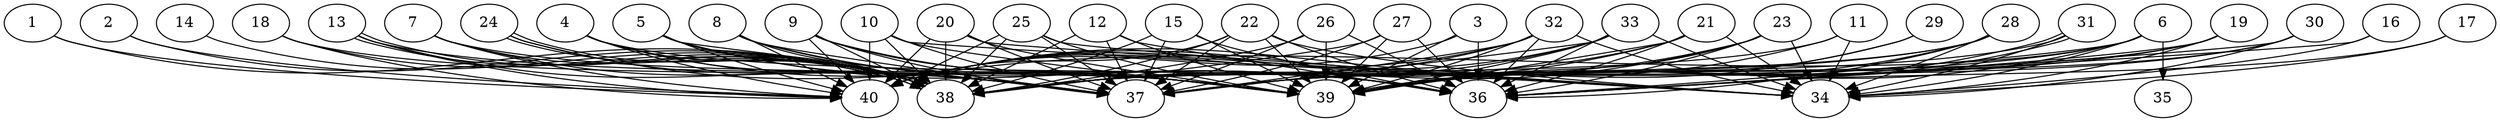 // DAG automatically generated by daggen at Thu Oct  3 14:06:50 2019
// ./daggen --dot -n 40 --ccr 0.3 --fat 0.9 --regular 0.5 --density 0.9 --mindata 5242880 --maxdata 52428800 
digraph G {
  1 [size="25842347", alpha="0.09", expect_size="7752704"] 
  1 -> 38 [size ="7752704"]
  1 -> 40 [size ="7752704"]
  2 [size="36061867", alpha="0.20", expect_size="10818560"] 
  2 -> 38 [size ="10818560"]
  2 -> 40 [size ="10818560"]
  3 [size="171472213", alpha="0.12", expect_size="51441664"] 
  3 -> 36 [size ="51441664"]
  3 -> 39 [size ="51441664"]
  3 -> 40 [size ="51441664"]
  4 [size="109028693", alpha="0.05", expect_size="32708608"] 
  4 -> 36 [size ="32708608"]
  4 -> 37 [size ="32708608"]
  4 -> 38 [size ="32708608"]
  4 -> 39 [size ="32708608"]
  4 -> 40 [size ="32708608"]
  5 [size="168649387", alpha="0.11", expect_size="50594816"] 
  5 -> 36 [size ="50594816"]
  5 -> 37 [size ="50594816"]
  5 -> 38 [size ="50594816"]
  5 -> 39 [size ="50594816"]
  5 -> 40 [size ="50594816"]
  6 [size="29532160", alpha="0.11", expect_size="8859648"] 
  6 -> 34 [size ="8859648"]
  6 -> 35 [size ="8859648"]
  6 -> 36 [size ="8859648"]
  6 -> 38 [size ="8859648"]
  6 -> 39 [size ="8859648"]
  6 -> 40 [size ="8859648"]
  7 [size="125566293", alpha="0.13", expect_size="37669888"] 
  7 -> 36 [size ="37669888"]
  7 -> 37 [size ="37669888"]
  7 -> 38 [size ="37669888"]
  7 -> 40 [size ="37669888"]
  8 [size="50182827", alpha="0.11", expect_size="15054848"] 
  8 -> 36 [size ="15054848"]
  8 -> 37 [size ="15054848"]
  8 -> 38 [size ="15054848"]
  8 -> 39 [size ="15054848"]
  8 -> 40 [size ="15054848"]
  9 [size="121883307", alpha="0.13", expect_size="36564992"] 
  9 -> 36 [size ="36564992"]
  9 -> 37 [size ="36564992"]
  9 -> 38 [size ="36564992"]
  9 -> 39 [size ="36564992"]
  9 -> 40 [size ="36564992"]
  10 [size="31211520", alpha="0.07", expect_size="9363456"] 
  10 -> 34 [size ="9363456"]
  10 -> 37 [size ="9363456"]
  10 -> 38 [size ="9363456"]
  10 -> 39 [size ="9363456"]
  10 -> 40 [size ="9363456"]
  11 [size="147391147", alpha="0.09", expect_size="44217344"] 
  11 -> 34 [size ="44217344"]
  11 -> 37 [size ="44217344"]
  11 -> 38 [size ="44217344"]
  12 [size="64675840", alpha="0.10", expect_size="19402752"] 
  12 -> 36 [size ="19402752"]
  12 -> 37 [size ="19402752"]
  12 -> 38 [size ="19402752"]
  12 -> 39 [size ="19402752"]
  13 [size="61385387", alpha="0.18", expect_size="18415616"] 
  13 -> 37 [size ="18415616"]
  13 -> 38 [size ="18415616"]
  13 -> 38 [size ="18415616"]
  13 -> 39 [size ="18415616"]
  13 -> 40 [size ="18415616"]
  14 [size="154449920", alpha="0.14", expect_size="46334976"] 
  14 -> 38 [size ="46334976"]
  15 [size="38509227", alpha="0.04", expect_size="11552768"] 
  15 -> 36 [size ="11552768"]
  15 -> 37 [size ="11552768"]
  15 -> 38 [size ="11552768"]
  15 -> 39 [size ="11552768"]
  16 [size="122146133", alpha="0.09", expect_size="36643840"] 
  16 -> 34 [size ="36643840"]
  16 -> 36 [size ="36643840"]
  17 [size="54534827", alpha="0.16", expect_size="16360448"] 
  17 -> 34 [size ="16360448"]
  17 -> 36 [size ="16360448"]
  18 [size="157422933", alpha="0.05", expect_size="47226880"] 
  18 -> 38 [size ="47226880"]
  18 -> 39 [size ="47226880"]
  18 -> 40 [size ="47226880"]
  19 [size="89900373", alpha="0.03", expect_size="26970112"] 
  19 -> 34 [size ="26970112"]
  19 -> 36 [size ="26970112"]
  19 -> 38 [size ="26970112"]
  19 -> 39 [size ="26970112"]
  20 [size="33614507", alpha="0.18", expect_size="10084352"] 
  20 -> 34 [size ="10084352"]
  20 -> 37 [size ="10084352"]
  20 -> 38 [size ="10084352"]
  20 -> 39 [size ="10084352"]
  20 -> 40 [size ="10084352"]
  21 [size="92327253", alpha="0.13", expect_size="27698176"] 
  21 -> 34 [size ="27698176"]
  21 -> 36 [size ="27698176"]
  21 -> 38 [size ="27698176"]
  21 -> 39 [size ="27698176"]
  21 -> 40 [size ="27698176"]
  22 [size="160153600", alpha="0.11", expect_size="48046080"] 
  22 -> 34 [size ="48046080"]
  22 -> 36 [size ="48046080"]
  22 -> 37 [size ="48046080"]
  22 -> 38 [size ="48046080"]
  22 -> 39 [size ="48046080"]
  22 -> 40 [size ="48046080"]
  23 [size="79162027", alpha="0.09", expect_size="23748608"] 
  23 -> 34 [size ="23748608"]
  23 -> 36 [size ="23748608"]
  23 -> 38 [size ="23748608"]
  23 -> 39 [size ="23748608"]
  23 -> 40 [size ="23748608"]
  24 [size="62853120", alpha="0.19", expect_size="18855936"] 
  24 -> 37 [size ="18855936"]
  24 -> 38 [size ="18855936"]
  24 -> 38 [size ="18855936"]
  24 -> 39 [size ="18855936"]
  25 [size="18387627", alpha="0.07", expect_size="5516288"] 
  25 -> 34 [size ="5516288"]
  25 -> 37 [size ="5516288"]
  25 -> 38 [size ="5516288"]
  25 -> 39 [size ="5516288"]
  25 -> 40 [size ="5516288"]
  26 [size="48974507", alpha="0.17", expect_size="14692352"] 
  26 -> 36 [size ="14692352"]
  26 -> 37 [size ="14692352"]
  26 -> 38 [size ="14692352"]
  26 -> 39 [size ="14692352"]
  27 [size="115957760", alpha="0.01", expect_size="34787328"] 
  27 -> 36 [size ="34787328"]
  27 -> 37 [size ="34787328"]
  27 -> 38 [size ="34787328"]
  27 -> 39 [size ="34787328"]
  28 [size="87811413", alpha="0.09", expect_size="26343424"] 
  28 -> 34 [size ="26343424"]
  28 -> 36 [size ="26343424"]
  28 -> 37 [size ="26343424"]
  28 -> 38 [size ="26343424"]
  28 -> 39 [size ="26343424"]
  29 [size="126890667", alpha="0.10", expect_size="38067200"] 
  29 -> 37 [size ="38067200"]
  29 -> 39 [size ="38067200"]
  30 [size="150108160", alpha="0.13", expect_size="45032448"] 
  30 -> 34 [size ="45032448"]
  30 -> 36 [size ="45032448"]
  30 -> 37 [size ="45032448"]
  30 -> 39 [size ="45032448"]
  31 [size="131522560", alpha="0.13", expect_size="39456768"] 
  31 -> 34 [size ="39456768"]
  31 -> 37 [size ="39456768"]
  31 -> 39 [size ="39456768"]
  31 -> 39 [size ="39456768"]
  32 [size="79503360", alpha="0.18", expect_size="23851008"] 
  32 -> 34 [size ="23851008"]
  32 -> 36 [size ="23851008"]
  32 -> 37 [size ="23851008"]
  32 -> 38 [size ="23851008"]
  32 -> 39 [size ="23851008"]
  32 -> 40 [size ="23851008"]
  33 [size="169922560", alpha="0.10", expect_size="50976768"] 
  33 -> 34 [size ="50976768"]
  33 -> 36 [size ="50976768"]
  33 -> 37 [size ="50976768"]
  33 -> 38 [size ="50976768"]
  33 -> 39 [size ="50976768"]
  33 -> 40 [size ="50976768"]
  34 [size="84920320", alpha="0.18", expect_size="25476096"] 
  35 [size="73332053", alpha="0.09", expect_size="21999616"] 
  36 [size="129051307", alpha="0.14", expect_size="38715392"] 
  37 [size="106847573", alpha="0.03", expect_size="32054272"] 
  38 [size="114810880", alpha="0.10", expect_size="34443264"] 
  39 [size="28368213", alpha="0.06", expect_size="8510464"] 
  40 [size="109213013", alpha="0.05", expect_size="32763904"] 
}
